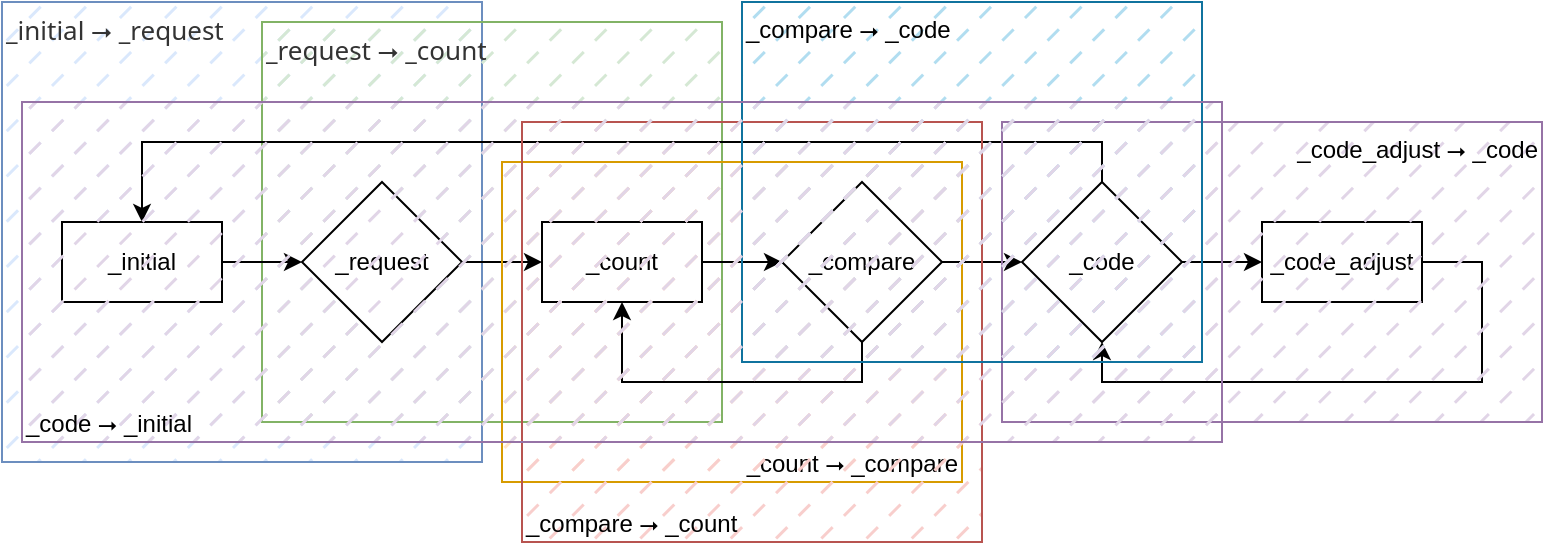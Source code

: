 <mxfile version="23.1.2" type="github">
  <diagram name="Página-1" id="jT7ZPlWgF6IqX4DdoQz3">
    <mxGraphModel dx="1763" dy="509" grid="1" gridSize="10" guides="1" tooltips="1" connect="1" arrows="1" fold="1" page="1" pageScale="1" pageWidth="827" pageHeight="1169" math="0" shadow="0">
      <root>
        <mxCell id="0" />
        <mxCell id="1" parent="0" />
        <mxCell id="f1oPZVSiDSi1oAFIV8Sl-20" value="&lt;span style=&quot;color: rgb(51, 51, 51); font-family: &amp;quot;Segoe UI&amp;quot;, system-ui, Roboto, &amp;quot;Helvetica Neue&amp;quot;, Arial, sans-serif, &amp;quot;Apple Color Emoji&amp;quot;, &amp;quot;Segoe UI Emoji&amp;quot;, &amp;quot;Segoe UI Symbol&amp;quot;, &amp;quot;Noto Color Emoji&amp;quot;; font-size: 13px; font-style: normal; font-variant-ligatures: normal; font-variant-caps: normal; font-weight: 400; letter-spacing: normal; orphans: 2; text-indent: 0px; text-transform: none; widows: 2; word-spacing: 0px; -webkit-text-stroke-width: 0px; text-decoration-thickness: initial; text-decoration-style: initial; text-decoration-color: initial; float: none; display: inline !important;&quot;&gt;_initial ⭢ _request&lt;/span&gt;" style="text;whiteSpace=wrap;html=1;strokeColor=#6c8ebf;align=left;verticalAlign=top;rounded=0;labelBackgroundColor=none;fillColor=#dae8fc;fillStyle=dashed;" vertex="1" parent="1">
          <mxGeometry x="-150" y="10" width="240" height="230" as="geometry" />
        </mxCell>
        <mxCell id="f1oPZVSiDSi1oAFIV8Sl-21" value="&lt;span style=&quot;border-color: var(--border-color); font-style: normal; font-variant-ligatures: normal; font-variant-caps: normal; font-weight: 400; letter-spacing: normal; orphans: 2; text-indent: 0px; text-transform: none; widows: 2; word-spacing: 0px; -webkit-text-stroke-width: 0px; text-decoration-thickness: initial; text-decoration-style: initial; text-decoration-color: initial; color: rgb(51, 51, 51); font-family: &amp;quot;Segoe UI&amp;quot;, system-ui, Roboto, &amp;quot;Helvetica Neue&amp;quot;, Arial, sans-serif, &amp;quot;Apple Color Emoji&amp;quot;, &amp;quot;Segoe UI Emoji&amp;quot;, &amp;quot;Segoe UI Symbol&amp;quot;, &amp;quot;Noto Color Emoji&amp;quot;; font-size: 13px; float: none; display: inline !important;&quot;&gt;_request ⭢ _count&lt;/span&gt;&lt;br style=&quot;border-color: var(--border-color); font-style: normal; font-variant-ligatures: normal; font-variant-caps: normal; font-weight: 400; letter-spacing: normal; orphans: 2; text-indent: 0px; text-transform: none; widows: 2; word-spacing: 0px; -webkit-text-stroke-width: 0px; text-decoration-thickness: initial; text-decoration-style: initial; text-decoration-color: initial; color: rgb(51, 51, 51); font-family: &amp;quot;Segoe UI&amp;quot;, system-ui, Roboto, &amp;quot;Helvetica Neue&amp;quot;, Arial, sans-serif, &amp;quot;Apple Color Emoji&amp;quot;, &amp;quot;Segoe UI Emoji&amp;quot;, &amp;quot;Segoe UI Symbol&amp;quot;, &amp;quot;Noto Color Emoji&amp;quot;; font-size: 13px;&quot;&gt;" style="text;whiteSpace=wrap;html=1;strokeColor=#82b366;rounded=0;align=left;labelBackgroundColor=none;fillColor=#d5e8d4;fillStyle=dashed;" vertex="1" parent="1">
          <mxGeometry x="-20" y="20" width="230" height="200" as="geometry" />
        </mxCell>
        <mxCell id="f1oPZVSiDSi1oAFIV8Sl-8" style="edgeStyle=orthogonalEdgeStyle;rounded=0;orthogonalLoop=1;jettySize=auto;html=1;entryX=0;entryY=0.5;entryDx=0;entryDy=0;" edge="1" parent="1" source="f1oPZVSiDSi1oAFIV8Sl-1" target="f1oPZVSiDSi1oAFIV8Sl-7">
          <mxGeometry relative="1" as="geometry" />
        </mxCell>
        <mxCell id="f1oPZVSiDSi1oAFIV8Sl-1" value="_initial" style="rounded=0;whiteSpace=wrap;html=1;" vertex="1" parent="1">
          <mxGeometry x="-120" y="120" width="80" height="40" as="geometry" />
        </mxCell>
        <mxCell id="f1oPZVSiDSi1oAFIV8Sl-11" style="edgeStyle=orthogonalEdgeStyle;rounded=0;orthogonalLoop=1;jettySize=auto;html=1;exitX=1;exitY=0.5;exitDx=0;exitDy=0;entryX=0;entryY=0.5;entryDx=0;entryDy=0;" edge="1" parent="1" source="f1oPZVSiDSi1oAFIV8Sl-4" target="f1oPZVSiDSi1oAFIV8Sl-6">
          <mxGeometry relative="1" as="geometry" />
        </mxCell>
        <mxCell id="f1oPZVSiDSi1oAFIV8Sl-4" value="_count" style="rounded=0;whiteSpace=wrap;html=1;" vertex="1" parent="1">
          <mxGeometry x="120" y="120" width="80" height="40" as="geometry" />
        </mxCell>
        <mxCell id="f1oPZVSiDSi1oAFIV8Sl-18" style="edgeStyle=orthogonalEdgeStyle;rounded=0;orthogonalLoop=1;jettySize=auto;html=1;entryX=0.5;entryY=1;entryDx=0;entryDy=0;" edge="1" parent="1" source="f1oPZVSiDSi1oAFIV8Sl-5" target="f1oPZVSiDSi1oAFIV8Sl-14">
          <mxGeometry relative="1" as="geometry">
            <Array as="points">
              <mxPoint x="590" y="140" />
              <mxPoint x="590" y="200" />
              <mxPoint x="400" y="200" />
            </Array>
          </mxGeometry>
        </mxCell>
        <mxCell id="f1oPZVSiDSi1oAFIV8Sl-5" value="_code_adjust" style="rounded=0;whiteSpace=wrap;html=1;" vertex="1" parent="1">
          <mxGeometry x="480" y="120" width="80" height="40" as="geometry" />
        </mxCell>
        <mxCell id="f1oPZVSiDSi1oAFIV8Sl-13" style="edgeStyle=orthogonalEdgeStyle;rounded=0;orthogonalLoop=1;jettySize=auto;html=1;exitX=0.5;exitY=1;exitDx=0;exitDy=0;entryX=0.5;entryY=1;entryDx=0;entryDy=0;" edge="1" parent="1" source="f1oPZVSiDSi1oAFIV8Sl-6" target="f1oPZVSiDSi1oAFIV8Sl-4">
          <mxGeometry relative="1" as="geometry" />
        </mxCell>
        <mxCell id="f1oPZVSiDSi1oAFIV8Sl-15" style="edgeStyle=orthogonalEdgeStyle;rounded=0;orthogonalLoop=1;jettySize=auto;html=1;entryX=0;entryY=0.5;entryDx=0;entryDy=0;" edge="1" parent="1" source="f1oPZVSiDSi1oAFIV8Sl-6" target="f1oPZVSiDSi1oAFIV8Sl-14">
          <mxGeometry relative="1" as="geometry" />
        </mxCell>
        <mxCell id="f1oPZVSiDSi1oAFIV8Sl-6" value="_compare" style="rhombus;whiteSpace=wrap;html=1;" vertex="1" parent="1">
          <mxGeometry x="240" y="100" width="80" height="80" as="geometry" />
        </mxCell>
        <mxCell id="f1oPZVSiDSi1oAFIV8Sl-9" style="edgeStyle=orthogonalEdgeStyle;rounded=0;orthogonalLoop=1;jettySize=auto;html=1;exitX=1;exitY=0.5;exitDx=0;exitDy=0;" edge="1" parent="1" source="f1oPZVSiDSi1oAFIV8Sl-7" target="f1oPZVSiDSi1oAFIV8Sl-4">
          <mxGeometry relative="1" as="geometry" />
        </mxCell>
        <mxCell id="f1oPZVSiDSi1oAFIV8Sl-7" value="_request" style="rhombus;whiteSpace=wrap;html=1;" vertex="1" parent="1">
          <mxGeometry y="100" width="80" height="80" as="geometry" />
        </mxCell>
        <mxCell id="f1oPZVSiDSi1oAFIV8Sl-17" style="edgeStyle=orthogonalEdgeStyle;rounded=0;orthogonalLoop=1;jettySize=auto;html=1;exitX=1;exitY=0.5;exitDx=0;exitDy=0;entryX=0;entryY=0.5;entryDx=0;entryDy=0;" edge="1" parent="1" source="f1oPZVSiDSi1oAFIV8Sl-14" target="f1oPZVSiDSi1oAFIV8Sl-5">
          <mxGeometry relative="1" as="geometry" />
        </mxCell>
        <mxCell id="f1oPZVSiDSi1oAFIV8Sl-19" style="edgeStyle=orthogonalEdgeStyle;rounded=0;orthogonalLoop=1;jettySize=auto;html=1;exitX=0.5;exitY=0;exitDx=0;exitDy=0;entryX=0.5;entryY=0;entryDx=0;entryDy=0;" edge="1" parent="1" source="f1oPZVSiDSi1oAFIV8Sl-14" target="f1oPZVSiDSi1oAFIV8Sl-1">
          <mxGeometry relative="1" as="geometry" />
        </mxCell>
        <mxCell id="f1oPZVSiDSi1oAFIV8Sl-14" value="_code" style="rhombus;whiteSpace=wrap;html=1;" vertex="1" parent="1">
          <mxGeometry x="360" y="100" width="80" height="80" as="geometry" />
        </mxCell>
        <mxCell id="f1oPZVSiDSi1oAFIV8Sl-24" value="_count ⭢ _compare" style="text;whiteSpace=wrap;html=1;strokeColor=#d79b00;rounded=0;align=right;labelBackgroundColor=none;fillColor=#ffe6cc;fillStyle=dashed;verticalAlign=bottom;" vertex="1" parent="1">
          <mxGeometry x="100" y="90" width="230" height="160" as="geometry" />
        </mxCell>
        <mxCell id="f1oPZVSiDSi1oAFIV8Sl-25" value="_compare ⭢ _count" style="text;whiteSpace=wrap;html=1;strokeColor=#b85450;rounded=0;align=left;labelBackgroundColor=none;fillColor=#f8cecc;fillStyle=dashed;verticalAlign=bottom;" vertex="1" parent="1">
          <mxGeometry x="110" y="70" width="230" height="210" as="geometry" />
        </mxCell>
        <mxCell id="f1oPZVSiDSi1oAFIV8Sl-27" value="_code_adjust ⭢ _code" style="text;whiteSpace=wrap;html=1;strokeColor=#9673a6;rounded=0;align=right;labelBackgroundColor=none;fillColor=#e1d5e7;fillStyle=dashed;verticalAlign=top;" vertex="1" parent="1">
          <mxGeometry x="350" y="70" width="270" height="150" as="geometry" />
        </mxCell>
        <mxCell id="f1oPZVSiDSi1oAFIV8Sl-29" value="_compare ⭢ _code" style="text;whiteSpace=wrap;html=1;strokeColor=#10739e;rounded=0;align=left;labelBackgroundColor=none;fillColor=#b1ddf0;fillStyle=dashed;verticalAlign=top;" vertex="1" parent="1">
          <mxGeometry x="220" y="10" width="230" height="180" as="geometry" />
        </mxCell>
        <mxCell id="f1oPZVSiDSi1oAFIV8Sl-30" value="_code ⭢ _initial" style="text;whiteSpace=wrap;html=1;strokeColor=#9673a6;rounded=0;align=left;labelBackgroundColor=none;fillColor=#e1d5e7;fillStyle=dashed;verticalAlign=bottom;" vertex="1" parent="1">
          <mxGeometry x="-140" y="60" width="600" height="170" as="geometry" />
        </mxCell>
      </root>
    </mxGraphModel>
  </diagram>
</mxfile>

